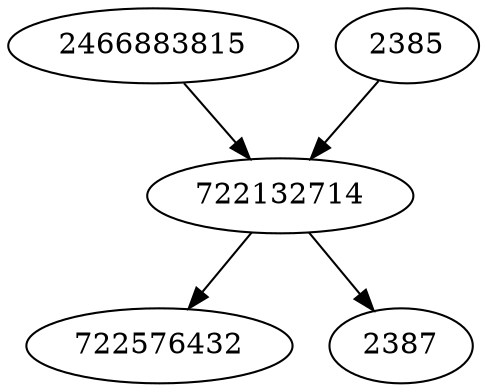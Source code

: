 strict digraph  {
2466883815;
722132714;
722576432;
2385;
2387;
2466883815 -> 722132714;
722132714 -> 2387;
722132714 -> 722576432;
2385 -> 722132714;
}
